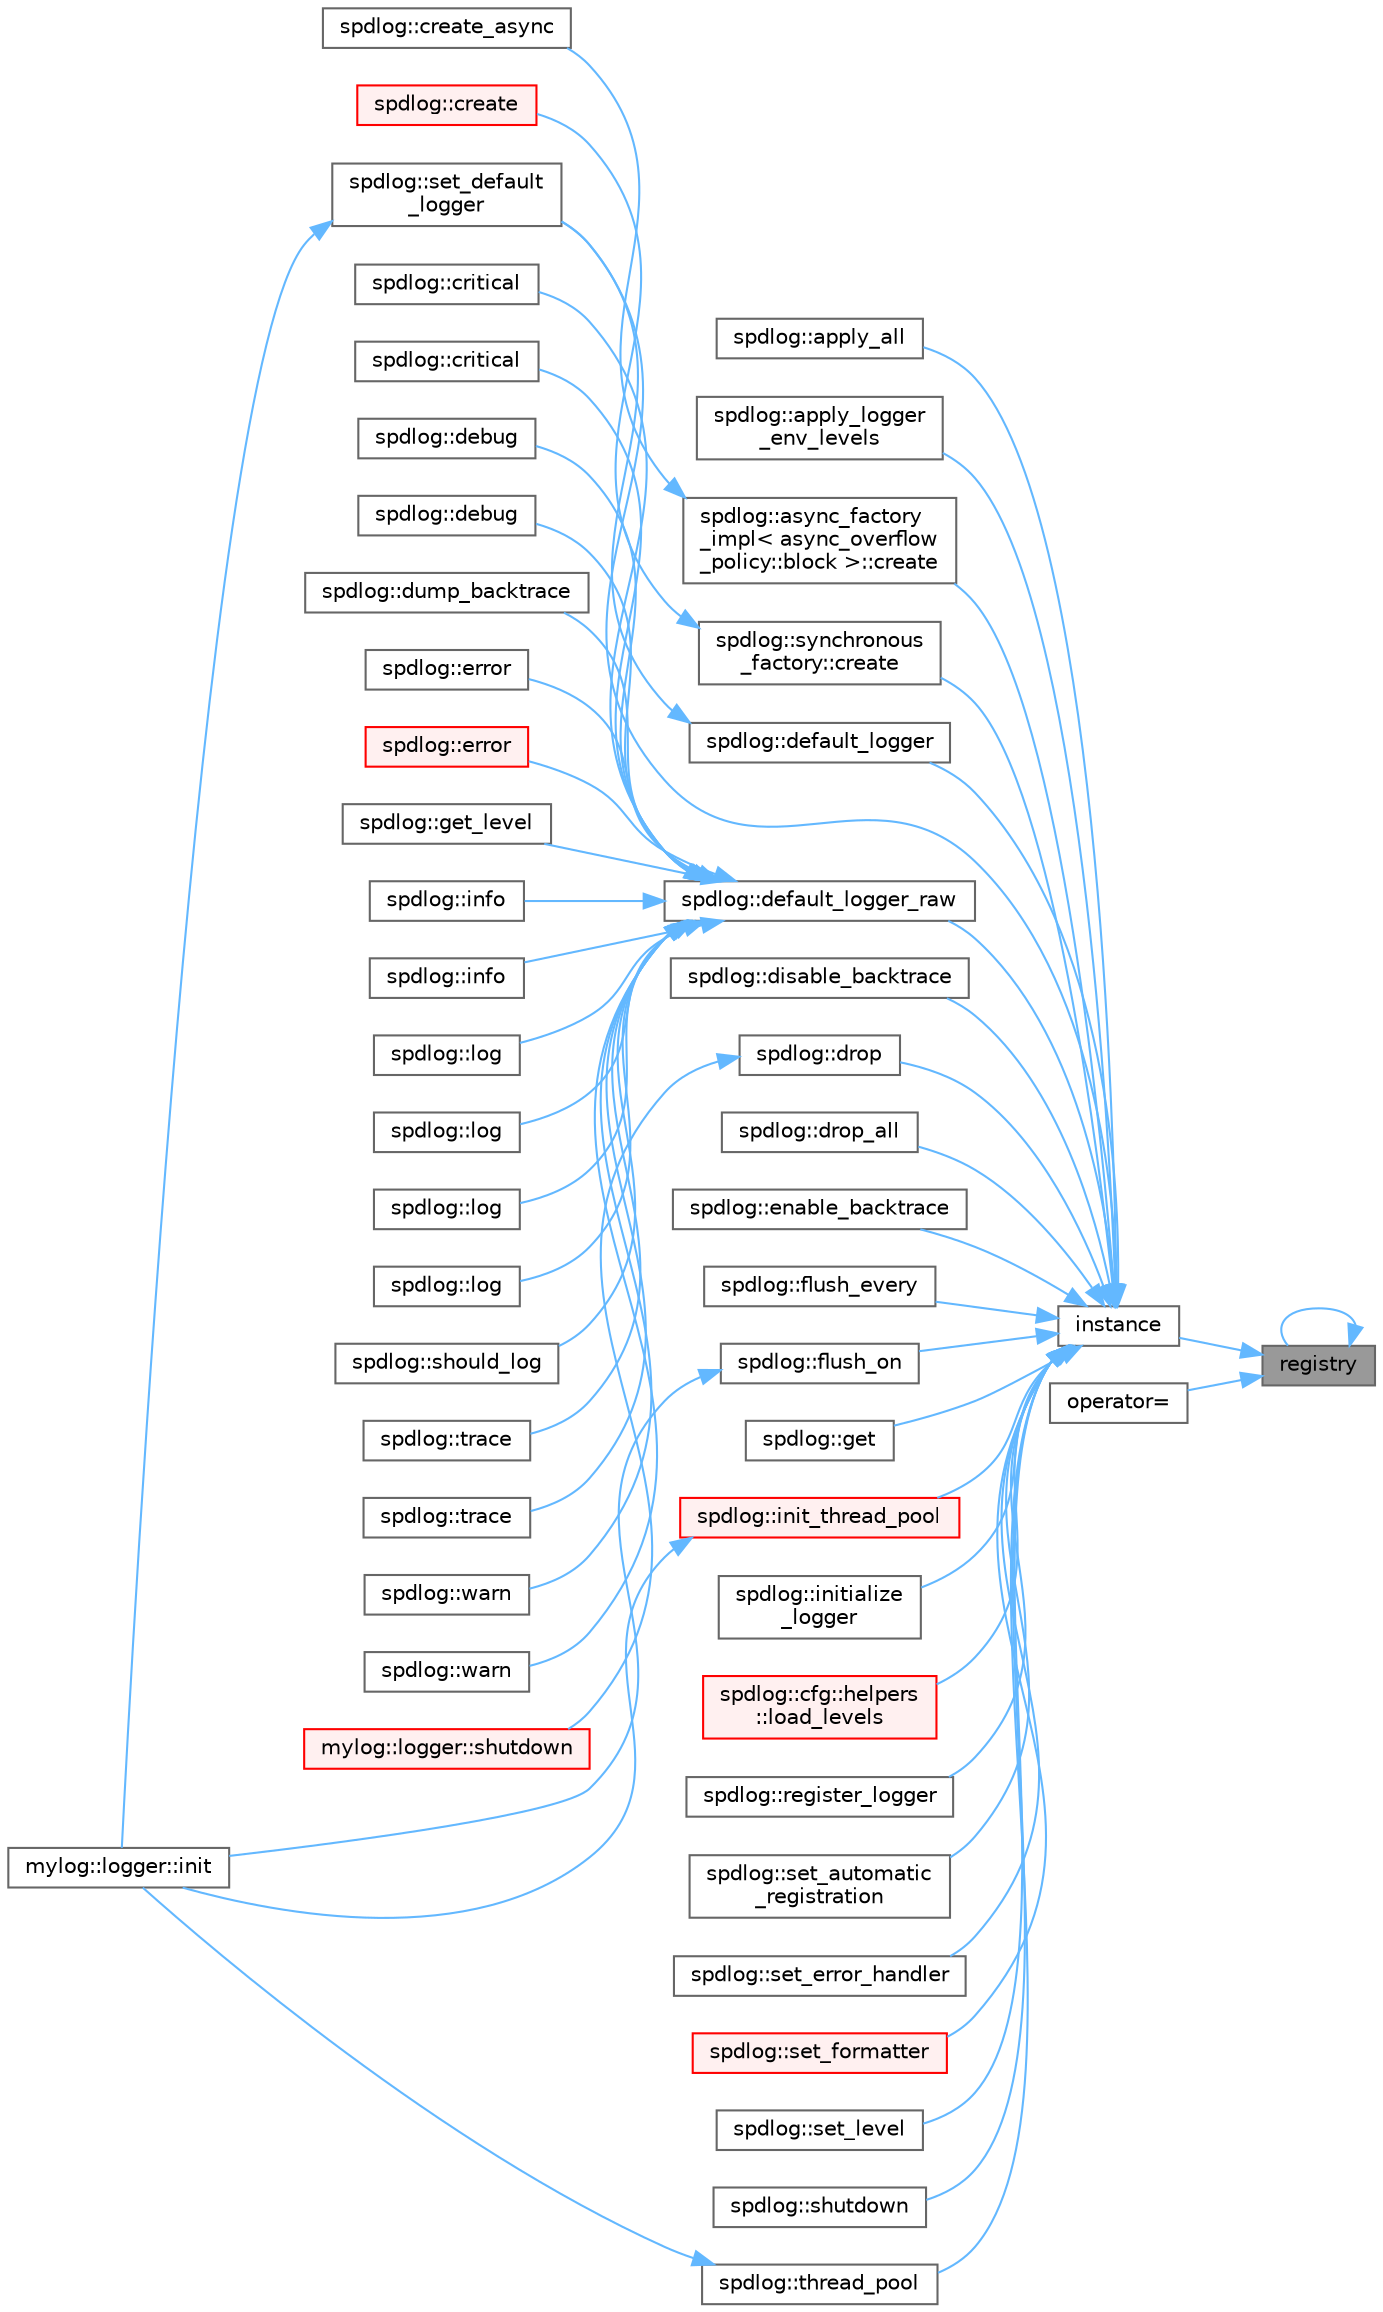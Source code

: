 digraph "registry"
{
 // LATEX_PDF_SIZE
  bgcolor="transparent";
  edge [fontname=Helvetica,fontsize=10,labelfontname=Helvetica,labelfontsize=10];
  node [fontname=Helvetica,fontsize=10,shape=box,height=0.2,width=0.4];
  rankdir="RL";
  Node1 [id="Node000001",label="registry",height=0.2,width=0.4,color="gray40", fillcolor="grey60", style="filled", fontcolor="black",tooltip=" "];
  Node1 -> Node2 [id="edge1_Node000001_Node000002",dir="back",color="steelblue1",style="solid",tooltip=" "];
  Node2 [id="Node000002",label="instance",height=0.2,width=0.4,color="grey40", fillcolor="white", style="filled",URL="$classspdlog_1_1details_1_1registry.html#a80e538239c94a3a33300b2c04cb21c43",tooltip=" "];
  Node2 -> Node3 [id="edge2_Node000002_Node000003",dir="back",color="steelblue1",style="solid",tooltip=" "];
  Node3 [id="Node000003",label="spdlog::apply_all",height=0.2,width=0.4,color="grey40", fillcolor="white", style="filled",URL="$namespacespdlog.html#aaa15bc702c8af7eb99be98ca15565284",tooltip=" "];
  Node2 -> Node4 [id="edge3_Node000002_Node000004",dir="back",color="steelblue1",style="solid",tooltip=" "];
  Node4 [id="Node000004",label="spdlog::apply_logger\l_env_levels",height=0.2,width=0.4,color="grey40", fillcolor="white", style="filled",URL="$namespacespdlog.html#aca43d7d268b517be0c17b098ef2ff7e6",tooltip=" "];
  Node2 -> Node5 [id="edge4_Node000002_Node000005",dir="back",color="steelblue1",style="solid",tooltip=" "];
  Node5 [id="Node000005",label="spdlog::async_factory\l_impl\< async_overflow\l_policy::block \>::create",height=0.2,width=0.4,color="grey40", fillcolor="white", style="filled",URL="$structspdlog_1_1async__factory__impl.html#a47a0ada31a3098e801c98d3abc4e190d",tooltip=" "];
  Node5 -> Node6 [id="edge5_Node000005_Node000006",dir="back",color="steelblue1",style="solid",tooltip=" "];
  Node6 [id="Node000006",label="spdlog::create_async",height=0.2,width=0.4,color="grey40", fillcolor="white", style="filled",URL="$namespacespdlog.html#a2791cb1f0e9dacdbe5e40e0dcee9b48a",tooltip=" "];
  Node2 -> Node7 [id="edge6_Node000002_Node000007",dir="back",color="steelblue1",style="solid",tooltip=" "];
  Node7 [id="Node000007",label="spdlog::synchronous\l_factory::create",height=0.2,width=0.4,color="grey40", fillcolor="white", style="filled",URL="$structspdlog_1_1synchronous__factory.html#a10b377a65f5b2b7431ac2152a9dfef30",tooltip=" "];
  Node7 -> Node8 [id="edge7_Node000007_Node000008",dir="back",color="steelblue1",style="solid",tooltip=" "];
  Node8 [id="Node000008",label="spdlog::create",height=0.2,width=0.4,color="red", fillcolor="#FFF0F0", style="filled",URL="$namespacespdlog.html#a642ab88060b3fe4316fb7aaef68cc82e",tooltip=" "];
  Node2 -> Node56 [id="edge8_Node000002_Node000056",dir="back",color="steelblue1",style="solid",tooltip=" "];
  Node56 [id="Node000056",label="spdlog::default_logger",height=0.2,width=0.4,color="grey40", fillcolor="white", style="filled",URL="$namespacespdlog.html#ab3dc5a1c90dbb5a3b92b69245df7eee9",tooltip=" "];
  Node56 -> Node57 [id="edge9_Node000056_Node000057",dir="back",color="steelblue1",style="solid",tooltip=" "];
  Node57 [id="Node000057",label="spdlog::set_default\l_logger",height=0.2,width=0.4,color="grey40", fillcolor="white", style="filled",URL="$namespacespdlog.html#aaf7abb61f4604a4d4af6017b4ecce0d7",tooltip=" "];
  Node57 -> Node58 [id="edge10_Node000057_Node000058",dir="back",color="steelblue1",style="solid",tooltip=" "];
  Node58 [id="Node000058",label="mylog::logger::init",height=0.2,width=0.4,color="grey40", fillcolor="white", style="filled",URL="$classmylog_1_1logger.html#a717ce65eabfcc05166b6f8ab43b63322",tooltip=" "];
  Node2 -> Node59 [id="edge11_Node000002_Node000059",dir="back",color="steelblue1",style="solid",tooltip=" "];
  Node59 [id="Node000059",label="spdlog::default_logger_raw",height=0.2,width=0.4,color="grey40", fillcolor="white", style="filled",URL="$namespacespdlog.html#a90396e8b0e996aa25620b98a72a10c32",tooltip=" "];
  Node59 -> Node60 [id="edge12_Node000059_Node000060",dir="back",color="steelblue1",style="solid",tooltip=" "];
  Node60 [id="Node000060",label="spdlog::critical",height=0.2,width=0.4,color="grey40", fillcolor="white", style="filled",URL="$namespacespdlog.html#ab6a163705b4b7b484edd55987a08f1d4",tooltip=" "];
  Node59 -> Node61 [id="edge13_Node000059_Node000061",dir="back",color="steelblue1",style="solid",tooltip=" "];
  Node61 [id="Node000061",label="spdlog::critical",height=0.2,width=0.4,color="grey40", fillcolor="white", style="filled",URL="$namespacespdlog.html#a3bc38fe2e266cd88a11092ba276f0589",tooltip=" "];
  Node59 -> Node62 [id="edge14_Node000059_Node000062",dir="back",color="steelblue1",style="solid",tooltip=" "];
  Node62 [id="Node000062",label="spdlog::debug",height=0.2,width=0.4,color="grey40", fillcolor="white", style="filled",URL="$namespacespdlog.html#a2888c4a560900eb6ea5954150356e38d",tooltip=" "];
  Node59 -> Node63 [id="edge15_Node000059_Node000063",dir="back",color="steelblue1",style="solid",tooltip=" "];
  Node63 [id="Node000063",label="spdlog::debug",height=0.2,width=0.4,color="grey40", fillcolor="white", style="filled",URL="$namespacespdlog.html#a5f1e5b936d564ae9f562c0af8eb97f5e",tooltip=" "];
  Node59 -> Node64 [id="edge16_Node000059_Node000064",dir="back",color="steelblue1",style="solid",tooltip=" "];
  Node64 [id="Node000064",label="spdlog::dump_backtrace",height=0.2,width=0.4,color="grey40", fillcolor="white", style="filled",URL="$namespacespdlog.html#a926b904a27ac4fea7b8e8843594b8225",tooltip=" "];
  Node59 -> Node65 [id="edge17_Node000059_Node000065",dir="back",color="steelblue1",style="solid",tooltip=" "];
  Node65 [id="Node000065",label="spdlog::error",height=0.2,width=0.4,color="grey40", fillcolor="white", style="filled",URL="$namespacespdlog.html#aa230e4955966f873faf46f689716dd13",tooltip=" "];
  Node59 -> Node66 [id="edge18_Node000059_Node000066",dir="back",color="steelblue1",style="solid",tooltip=" "];
  Node66 [id="Node000066",label="spdlog::error",height=0.2,width=0.4,color="red", fillcolor="#FFF0F0", style="filled",URL="$namespacespdlog.html#adde4fa11bc7a2fe3f67c2bc42e9edd52",tooltip=" "];
  Node59 -> Node68 [id="edge19_Node000059_Node000068",dir="back",color="steelblue1",style="solid",tooltip=" "];
  Node68 [id="Node000068",label="spdlog::get_level",height=0.2,width=0.4,color="grey40", fillcolor="white", style="filled",URL="$namespacespdlog.html#adb4458879d061615675272ddee84efda",tooltip=" "];
  Node59 -> Node69 [id="edge20_Node000059_Node000069",dir="back",color="steelblue1",style="solid",tooltip=" "];
  Node69 [id="Node000069",label="spdlog::info",height=0.2,width=0.4,color="grey40", fillcolor="white", style="filled",URL="$namespacespdlog.html#a0ff25ac0956c7315e8d6ed3ab7a07fc2",tooltip=" "];
  Node59 -> Node70 [id="edge21_Node000059_Node000070",dir="back",color="steelblue1",style="solid",tooltip=" "];
  Node70 [id="Node000070",label="spdlog::info",height=0.2,width=0.4,color="grey40", fillcolor="white", style="filled",URL="$namespacespdlog.html#a114ee73bc12b6420d35b08bc2909a374",tooltip=" "];
  Node59 -> Node71 [id="edge22_Node000059_Node000071",dir="back",color="steelblue1",style="solid",tooltip=" "];
  Node71 [id="Node000071",label="spdlog::log",height=0.2,width=0.4,color="grey40", fillcolor="white", style="filled",URL="$namespacespdlog.html#ad789b30e281156bdc664c3d1a19a2718",tooltip=" "];
  Node59 -> Node72 [id="edge23_Node000059_Node000072",dir="back",color="steelblue1",style="solid",tooltip=" "];
  Node72 [id="Node000072",label="spdlog::log",height=0.2,width=0.4,color="grey40", fillcolor="white", style="filled",URL="$namespacespdlog.html#a1e20e706a3605878def870ad0f334863",tooltip=" "];
  Node59 -> Node73 [id="edge24_Node000059_Node000073",dir="back",color="steelblue1",style="solid",tooltip=" "];
  Node73 [id="Node000073",label="spdlog::log",height=0.2,width=0.4,color="grey40", fillcolor="white", style="filled",URL="$namespacespdlog.html#a1cd8feeb2f5b10c2c9b91e4b5bad55d2",tooltip=" "];
  Node59 -> Node74 [id="edge25_Node000059_Node000074",dir="back",color="steelblue1",style="solid",tooltip=" "];
  Node74 [id="Node000074",label="spdlog::log",height=0.2,width=0.4,color="grey40", fillcolor="white", style="filled",URL="$namespacespdlog.html#ab9b3b6b35cdd9d51b6c45ac2b0707631",tooltip=" "];
  Node59 -> Node75 [id="edge26_Node000059_Node000075",dir="back",color="steelblue1",style="solid",tooltip=" "];
  Node75 [id="Node000075",label="spdlog::should_log",height=0.2,width=0.4,color="grey40", fillcolor="white", style="filled",URL="$namespacespdlog.html#a7259085ea8c96761c85423ed52b5aee8",tooltip=" "];
  Node59 -> Node76 [id="edge27_Node000059_Node000076",dir="back",color="steelblue1",style="solid",tooltip=" "];
  Node76 [id="Node000076",label="spdlog::trace",height=0.2,width=0.4,color="grey40", fillcolor="white", style="filled",URL="$namespacespdlog.html#a5f1175d61d75e06c7f4068f51015a187",tooltip=" "];
  Node59 -> Node77 [id="edge28_Node000059_Node000077",dir="back",color="steelblue1",style="solid",tooltip=" "];
  Node77 [id="Node000077",label="spdlog::trace",height=0.2,width=0.4,color="grey40", fillcolor="white", style="filled",URL="$namespacespdlog.html#a421f1f1832a21013959f201619192c6d",tooltip=" "];
  Node59 -> Node78 [id="edge29_Node000059_Node000078",dir="back",color="steelblue1",style="solid",tooltip=" "];
  Node78 [id="Node000078",label="spdlog::warn",height=0.2,width=0.4,color="grey40", fillcolor="white", style="filled",URL="$namespacespdlog.html#a996f741cd041b1322e70645d7cf4e3a2",tooltip=" "];
  Node59 -> Node79 [id="edge30_Node000059_Node000079",dir="back",color="steelblue1",style="solid",tooltip=" "];
  Node79 [id="Node000079",label="spdlog::warn",height=0.2,width=0.4,color="grey40", fillcolor="white", style="filled",URL="$namespacespdlog.html#a204f40a9a17b0b0e07432edbebe58876",tooltip=" "];
  Node2 -> Node80 [id="edge31_Node000002_Node000080",dir="back",color="steelblue1",style="solid",tooltip=" "];
  Node80 [id="Node000080",label="spdlog::disable_backtrace",height=0.2,width=0.4,color="grey40", fillcolor="white", style="filled",URL="$namespacespdlog.html#ac1fb05cd031e32501de0632d92e63ce9",tooltip=" "];
  Node2 -> Node81 [id="edge32_Node000002_Node000081",dir="back",color="steelblue1",style="solid",tooltip=" "];
  Node81 [id="Node000081",label="spdlog::drop",height=0.2,width=0.4,color="grey40", fillcolor="white", style="filled",URL="$namespacespdlog.html#a0cdac34901f09a8ac955161e3a89b2bd",tooltip=" "];
  Node81 -> Node82 [id="edge33_Node000081_Node000082",dir="back",color="steelblue1",style="solid",tooltip=" "];
  Node82 [id="Node000082",label="mylog::logger::shutdown",height=0.2,width=0.4,color="red", fillcolor="#FFF0F0", style="filled",URL="$classmylog_1_1logger.html#a7861ee1569802186a619778efc85af13",tooltip=" "];
  Node2 -> Node84 [id="edge34_Node000002_Node000084",dir="back",color="steelblue1",style="solid",tooltip=" "];
  Node84 [id="Node000084",label="spdlog::drop_all",height=0.2,width=0.4,color="grey40", fillcolor="white", style="filled",URL="$namespacespdlog.html#a76da1ac2a67c8f53ec8d2b32f5042f2b",tooltip=" "];
  Node2 -> Node85 [id="edge35_Node000002_Node000085",dir="back",color="steelblue1",style="solid",tooltip=" "];
  Node85 [id="Node000085",label="spdlog::enable_backtrace",height=0.2,width=0.4,color="grey40", fillcolor="white", style="filled",URL="$namespacespdlog.html#ac7a551e683f7594f9c858d48f712b9a5",tooltip=" "];
  Node2 -> Node86 [id="edge36_Node000002_Node000086",dir="back",color="steelblue1",style="solid",tooltip=" "];
  Node86 [id="Node000086",label="spdlog::flush_every",height=0.2,width=0.4,color="grey40", fillcolor="white", style="filled",URL="$namespacespdlog.html#a5b0b28d2bf03e1545f5ed53f422d4ea1",tooltip=" "];
  Node2 -> Node87 [id="edge37_Node000002_Node000087",dir="back",color="steelblue1",style="solid",tooltip=" "];
  Node87 [id="Node000087",label="spdlog::flush_on",height=0.2,width=0.4,color="grey40", fillcolor="white", style="filled",URL="$namespacespdlog.html#a08274a24d08e4881a651d693d6c370d9",tooltip=" "];
  Node87 -> Node58 [id="edge38_Node000087_Node000058",dir="back",color="steelblue1",style="solid",tooltip=" "];
  Node2 -> Node88 [id="edge39_Node000002_Node000088",dir="back",color="steelblue1",style="solid",tooltip=" "];
  Node88 [id="Node000088",label="spdlog::get",height=0.2,width=0.4,color="grey40", fillcolor="white", style="filled",URL="$namespacespdlog.html#a8cbceba6fe6f0a9fd99f72b36c1d354c",tooltip=" "];
  Node2 -> Node89 [id="edge40_Node000002_Node000089",dir="back",color="steelblue1",style="solid",tooltip=" "];
  Node89 [id="Node000089",label="spdlog::init_thread_pool",height=0.2,width=0.4,color="red", fillcolor="#FFF0F0", style="filled",URL="$namespacespdlog.html#a71e7d0a26bc526b8c09dafe922f985dd",tooltip=" "];
  Node89 -> Node58 [id="edge41_Node000089_Node000058",dir="back",color="steelblue1",style="solid",tooltip=" "];
  Node2 -> Node92 [id="edge42_Node000002_Node000092",dir="back",color="steelblue1",style="solid",tooltip=" "];
  Node92 [id="Node000092",label="spdlog::initialize\l_logger",height=0.2,width=0.4,color="grey40", fillcolor="white", style="filled",URL="$namespacespdlog.html#a24397a10a663b9f6729c8ee223a782fe",tooltip=" "];
  Node2 -> Node93 [id="edge43_Node000002_Node000093",dir="back",color="steelblue1",style="solid",tooltip=" "];
  Node93 [id="Node000093",label="spdlog::cfg::helpers\l::load_levels",height=0.2,width=0.4,color="red", fillcolor="#FFF0F0", style="filled",URL="$namespacespdlog_1_1cfg_1_1helpers.html#a2e663ae1aecd49c4ea3a6aef5d977fc6",tooltip=" "];
  Node2 -> Node97 [id="edge44_Node000002_Node000097",dir="back",color="steelblue1",style="solid",tooltip=" "];
  Node97 [id="Node000097",label="spdlog::register_logger",height=0.2,width=0.4,color="grey40", fillcolor="white", style="filled",URL="$namespacespdlog.html#a01e9a9895396ecdc3f4f30fb6e080ad8",tooltip=" "];
  Node2 -> Node98 [id="edge45_Node000002_Node000098",dir="back",color="steelblue1",style="solid",tooltip=" "];
  Node98 [id="Node000098",label="spdlog::set_automatic\l_registration",height=0.2,width=0.4,color="grey40", fillcolor="white", style="filled",URL="$namespacespdlog.html#abaa96458c50144268cd8a0312e2e57bb",tooltip=" "];
  Node2 -> Node57 [id="edge46_Node000002_Node000057",dir="back",color="steelblue1",style="solid",tooltip=" "];
  Node2 -> Node99 [id="edge47_Node000002_Node000099",dir="back",color="steelblue1",style="solid",tooltip=" "];
  Node99 [id="Node000099",label="spdlog::set_error_handler",height=0.2,width=0.4,color="grey40", fillcolor="white", style="filled",URL="$namespacespdlog.html#a3ee4b2edc95d177b6919c2c00baad659",tooltip=" "];
  Node2 -> Node100 [id="edge48_Node000002_Node000100",dir="back",color="steelblue1",style="solid",tooltip=" "];
  Node100 [id="Node000100",label="spdlog::set_formatter",height=0.2,width=0.4,color="red", fillcolor="#FFF0F0", style="filled",URL="$namespacespdlog.html#a12570b5050c29125646193fe4831628c",tooltip=" "];
  Node2 -> Node102 [id="edge49_Node000002_Node000102",dir="back",color="steelblue1",style="solid",tooltip=" "];
  Node102 [id="Node000102",label="spdlog::set_level",height=0.2,width=0.4,color="grey40", fillcolor="white", style="filled",URL="$namespacespdlog.html#af921e11c9f5b4a0c1f8c3aabd27b7325",tooltip=" "];
  Node2 -> Node103 [id="edge50_Node000002_Node000103",dir="back",color="steelblue1",style="solid",tooltip=" "];
  Node103 [id="Node000103",label="spdlog::shutdown",height=0.2,width=0.4,color="grey40", fillcolor="white", style="filled",URL="$namespacespdlog.html#a8bcc5aa16e076bf772f662ad1f3fb8b0",tooltip=" "];
  Node2 -> Node104 [id="edge51_Node000002_Node000104",dir="back",color="steelblue1",style="solid",tooltip=" "];
  Node104 [id="Node000104",label="spdlog::thread_pool",height=0.2,width=0.4,color="grey40", fillcolor="white", style="filled",URL="$namespacespdlog.html#a750bacd8a9e66c5ae91b45673a4902c4",tooltip=" "];
  Node104 -> Node58 [id="edge52_Node000104_Node000058",dir="back",color="steelblue1",style="solid",tooltip=" "];
  Node1 -> Node105 [id="edge53_Node000001_Node000105",dir="back",color="steelblue1",style="solid",tooltip=" "];
  Node105 [id="Node000105",label="operator=",height=0.2,width=0.4,color="grey40", fillcolor="white", style="filled",URL="$classspdlog_1_1details_1_1registry.html#a4c23e0a14babd890556e344ba2f75529",tooltip=" "];
  Node1 -> Node1 [id="edge54_Node000001_Node000001",dir="back",color="steelblue1",style="solid",tooltip=" "];
}
